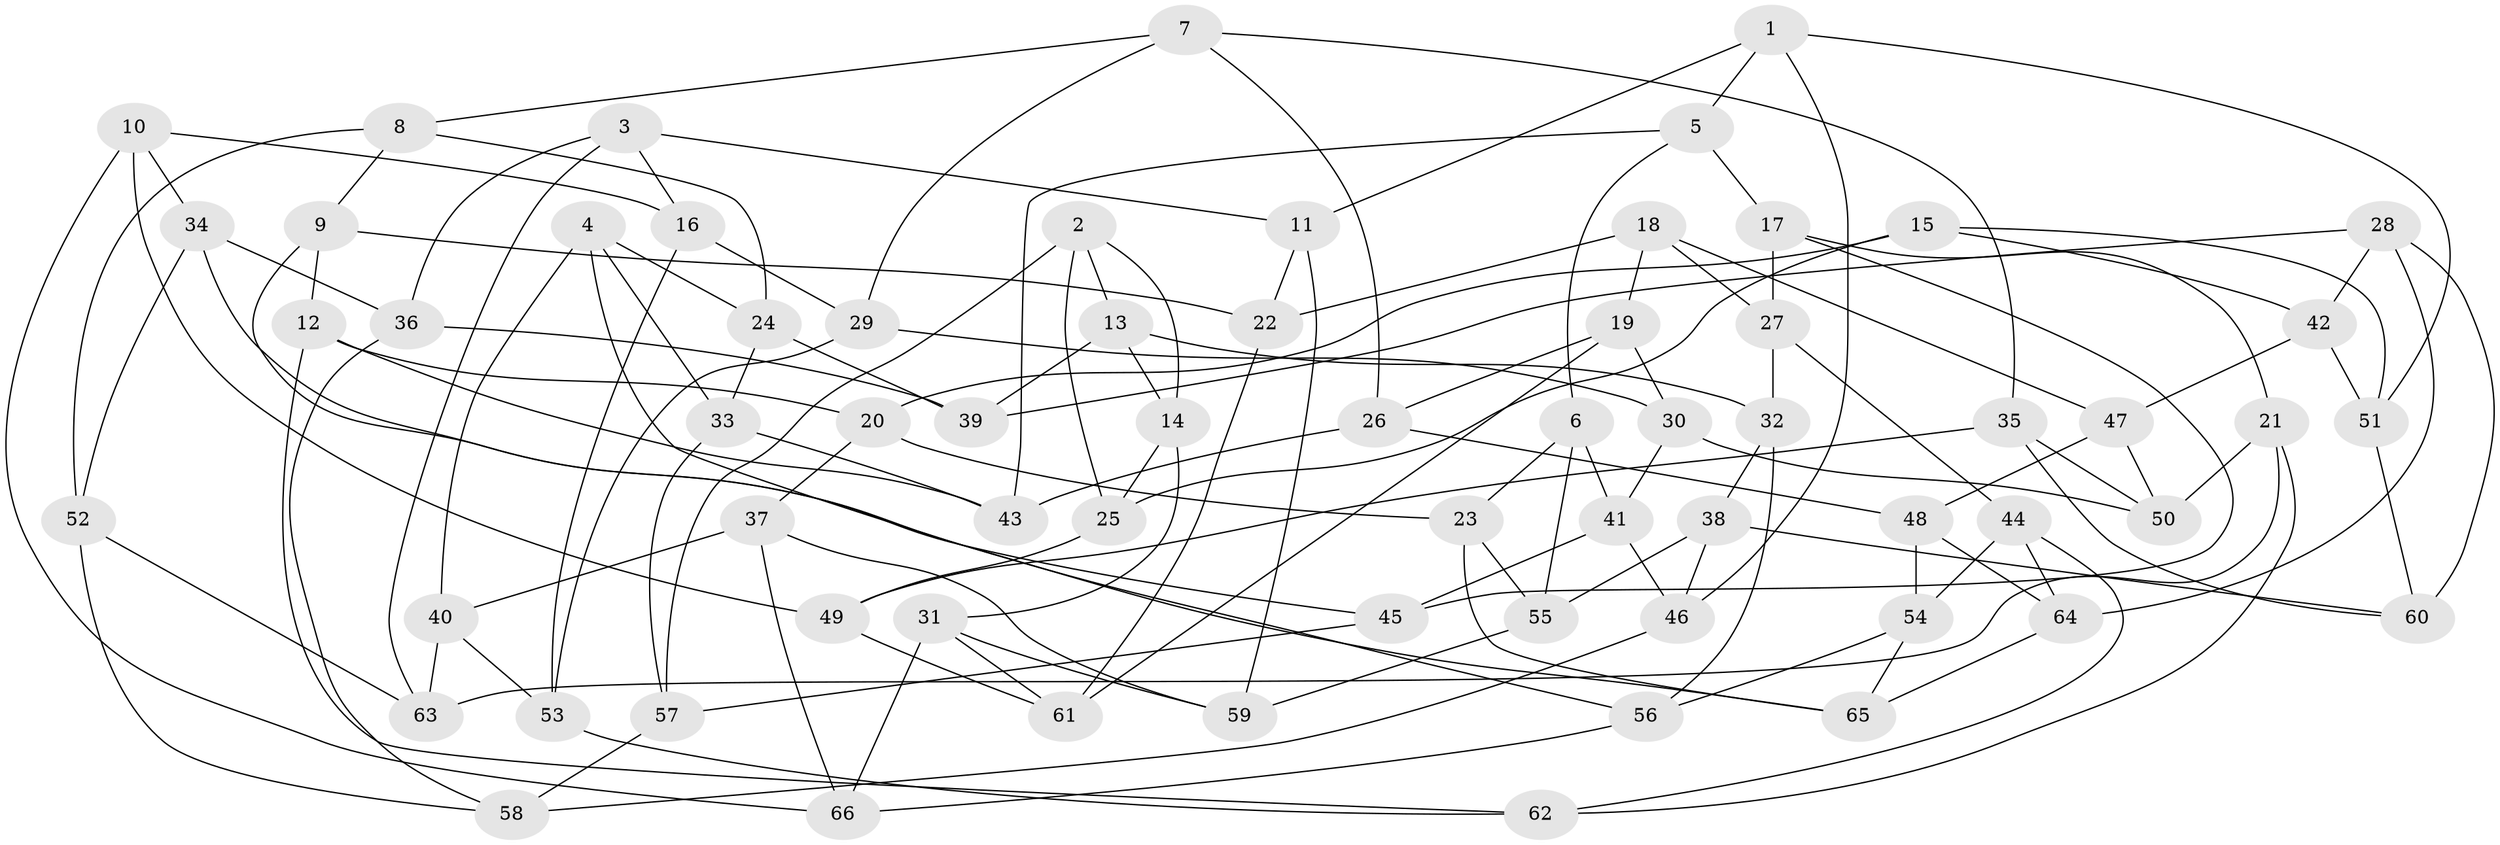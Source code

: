 // Generated by graph-tools (version 1.1) at 2025/16/03/09/25 04:16:13]
// undirected, 66 vertices, 132 edges
graph export_dot {
graph [start="1"]
  node [color=gray90,style=filled];
  1;
  2;
  3;
  4;
  5;
  6;
  7;
  8;
  9;
  10;
  11;
  12;
  13;
  14;
  15;
  16;
  17;
  18;
  19;
  20;
  21;
  22;
  23;
  24;
  25;
  26;
  27;
  28;
  29;
  30;
  31;
  32;
  33;
  34;
  35;
  36;
  37;
  38;
  39;
  40;
  41;
  42;
  43;
  44;
  45;
  46;
  47;
  48;
  49;
  50;
  51;
  52;
  53;
  54;
  55;
  56;
  57;
  58;
  59;
  60;
  61;
  62;
  63;
  64;
  65;
  66;
  1 -- 5;
  1 -- 11;
  1 -- 46;
  1 -- 51;
  2 -- 57;
  2 -- 25;
  2 -- 14;
  2 -- 13;
  3 -- 16;
  3 -- 11;
  3 -- 36;
  3 -- 63;
  4 -- 40;
  4 -- 24;
  4 -- 33;
  4 -- 56;
  5 -- 17;
  5 -- 43;
  5 -- 6;
  6 -- 41;
  6 -- 23;
  6 -- 55;
  7 -- 8;
  7 -- 35;
  7 -- 29;
  7 -- 26;
  8 -- 24;
  8 -- 9;
  8 -- 52;
  9 -- 65;
  9 -- 22;
  9 -- 12;
  10 -- 49;
  10 -- 66;
  10 -- 34;
  10 -- 16;
  11 -- 59;
  11 -- 22;
  12 -- 20;
  12 -- 62;
  12 -- 43;
  13 -- 32;
  13 -- 39;
  13 -- 14;
  14 -- 31;
  14 -- 25;
  15 -- 51;
  15 -- 25;
  15 -- 20;
  15 -- 42;
  16 -- 53;
  16 -- 29;
  17 -- 21;
  17 -- 45;
  17 -- 27;
  18 -- 19;
  18 -- 22;
  18 -- 47;
  18 -- 27;
  19 -- 30;
  19 -- 61;
  19 -- 26;
  20 -- 37;
  20 -- 23;
  21 -- 62;
  21 -- 50;
  21 -- 63;
  22 -- 61;
  23 -- 65;
  23 -- 55;
  24 -- 33;
  24 -- 39;
  25 -- 49;
  26 -- 43;
  26 -- 48;
  27 -- 44;
  27 -- 32;
  28 -- 64;
  28 -- 39;
  28 -- 42;
  28 -- 60;
  29 -- 53;
  29 -- 30;
  30 -- 41;
  30 -- 50;
  31 -- 59;
  31 -- 66;
  31 -- 61;
  32 -- 38;
  32 -- 56;
  33 -- 57;
  33 -- 43;
  34 -- 52;
  34 -- 36;
  34 -- 45;
  35 -- 50;
  35 -- 49;
  35 -- 60;
  36 -- 39;
  36 -- 58;
  37 -- 40;
  37 -- 59;
  37 -- 66;
  38 -- 60;
  38 -- 55;
  38 -- 46;
  40 -- 53;
  40 -- 63;
  41 -- 46;
  41 -- 45;
  42 -- 51;
  42 -- 47;
  44 -- 64;
  44 -- 54;
  44 -- 62;
  45 -- 57;
  46 -- 58;
  47 -- 50;
  47 -- 48;
  48 -- 54;
  48 -- 64;
  49 -- 61;
  51 -- 60;
  52 -- 58;
  52 -- 63;
  53 -- 62;
  54 -- 56;
  54 -- 65;
  55 -- 59;
  56 -- 66;
  57 -- 58;
  64 -- 65;
}
